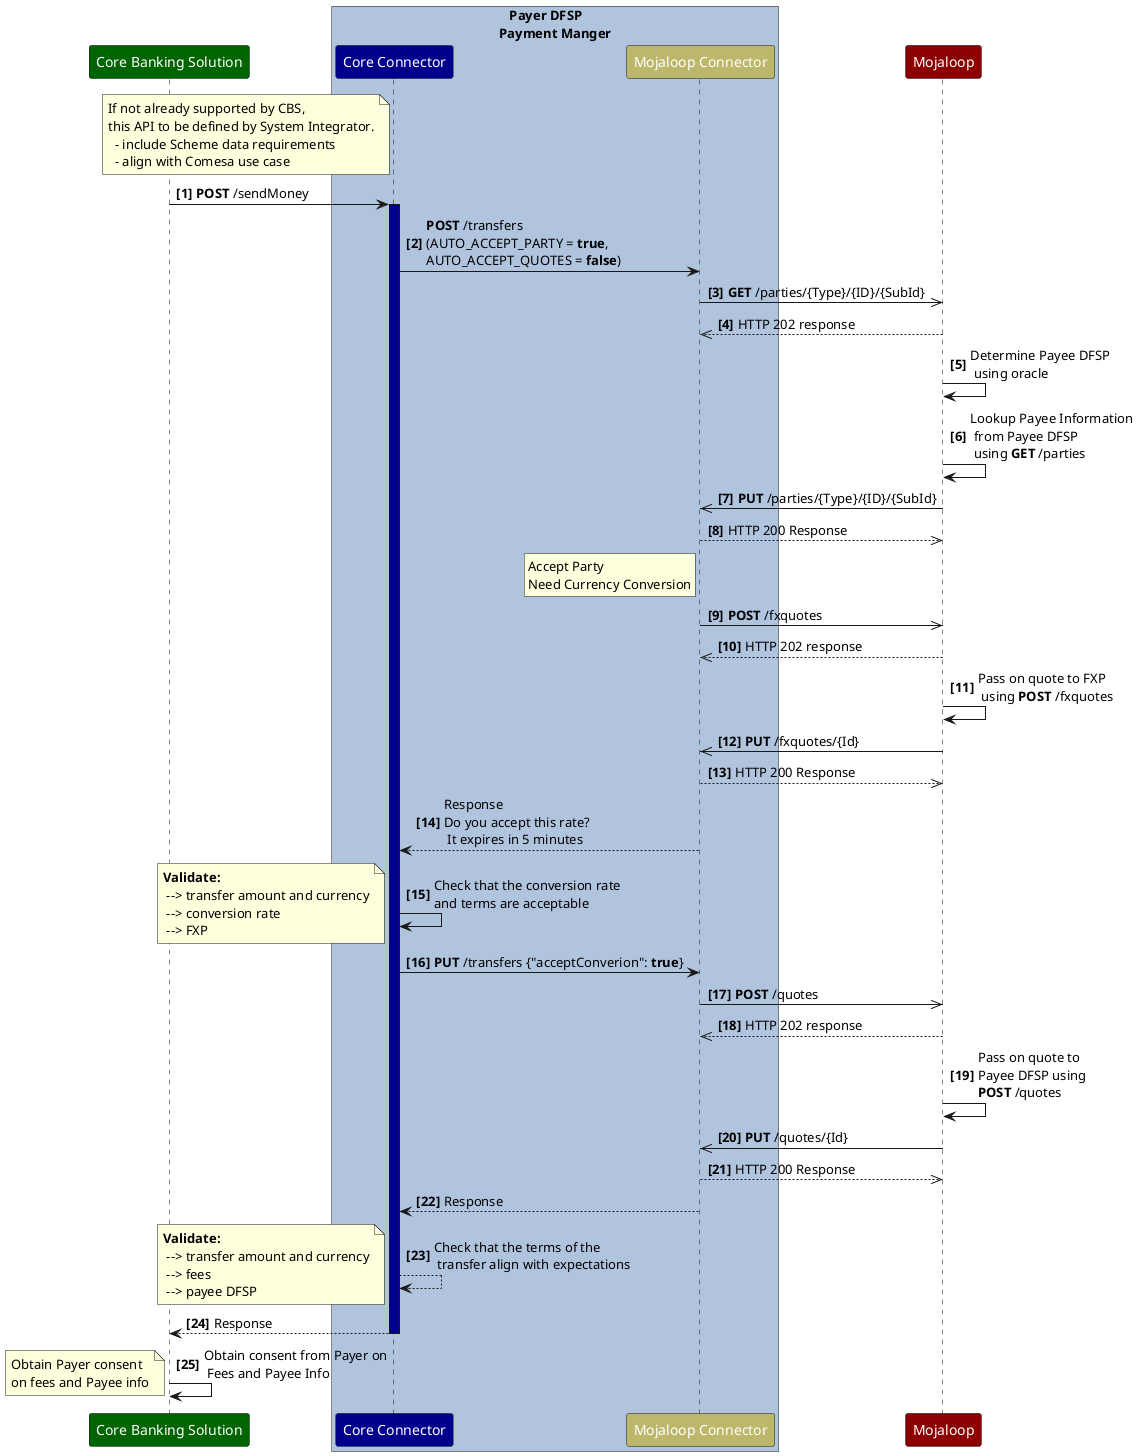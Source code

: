 @startuml PayerDFSPConsentIntegrationPattern-Consent
/'*****
--------------
******'/

skinparam participant { 
  FontColor white
}
  participant "Core Banking Solution" as CBS #DarkGreen
box "   Payer DFSP\nPayment Manger" #LightSteelBlue
  participant "Core Connector" as CC  #DarkBlue
  participant "Mojaloop Connector" as MC #DarkKhaki
end box
participant "Mojaloop" as Switch #DarkRed

autonumber 1 1 "<b>[0]"

note left CC
  If not already supported by CBS, 
  this API to be defined by System Integrator.
    - include Scheme data requirements
    - align with Comesa use case    
end note
CBS->CC: **POST** /sendMoney 
activate CC #DarkBlue
CC->MC: **POST** /transfers \n(AUTO_ACCEPT_PARTY = **true**, \nAUTO_ACCEPT_QUOTES = **false**)
MC->>Switch: **GET** /parties/{Type}/{ID}/{SubId}
Switch-->>MC: HTTP 202 response
Switch->Switch: Determine Payee DFSP\n using oracle
Switch->Switch: Lookup Payee Information\n from Payee DFSP\n using **GET** /parties
Switch->>MC: **PUT** /parties/{Type}/{ID}/{SubId}
MC-->>Switch: HTTP 200 Response
rnote left MC
  Accept Party
  Need Currency Conversion
endrnote
MC->>Switch: **POST** /fxquotes
Switch-->>MC: HTTP 202 response
Switch->Switch: Pass on quote to FXP\n using **POST** /fxquotes
Switch->>MC: **PUT** /fxquotes/{Id}
MC-->>Switch: HTTP 200 Response
MC-->CC: Response \nDo you accept this rate? \n It expires in 5 minutes
CC->CC: Check that the conversion rate \nand terms are acceptable
note left
  **Validate:**
   --> transfer amount and currency
   --> conversion rate
   --> FXP
end note  
CC->MC: **PUT** /transfers {"acceptConverion": **true**}
MC->>Switch: **POST** /quotes
Switch-->>MC: HTTP 202 response
Switch->Switch: Pass on quote to \nPayee DFSP using \n**POST** /quotes
Switch->>MC: **PUT** /quotes/{Id}
MC-->>Switch: HTTP 200 Response
MC-->CC: Response
CC-->CC: Check that the terms of the \n transfer align with expectations
note left
**Validate:**
 --> transfer amount and currency
 --> fees 
 --> payee DFSP
end note
CC-->CBS: Response
deactivate CC
CBS->CBS: Obtain consent from Payer on\n Fees and Payee Info
note left
  Obtain Payer consent 
  on fees and Payee info
end note

@enduml